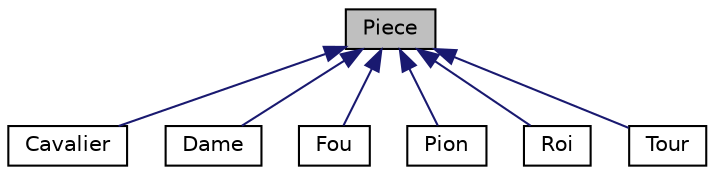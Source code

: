 digraph "Piece"
{
  edge [fontname="Helvetica",fontsize="10",labelfontname="Helvetica",labelfontsize="10"];
  node [fontname="Helvetica",fontsize="10",shape=record];
  Node0 [label="Piece",height=0.2,width=0.4,color="black", fillcolor="grey75", style="filled", fontcolor="black"];
  Node0 -> Node1 [dir="back",color="midnightblue",fontsize="10",style="solid",fontname="Helvetica"];
  Node1 [label="Cavalier",height=0.2,width=0.4,color="black", fillcolor="white", style="filled",URL="$classCavalier.html"];
  Node0 -> Node2 [dir="back",color="midnightblue",fontsize="10",style="solid",fontname="Helvetica"];
  Node2 [label="Dame",height=0.2,width=0.4,color="black", fillcolor="white", style="filled",URL="$classDame.html"];
  Node0 -> Node3 [dir="back",color="midnightblue",fontsize="10",style="solid",fontname="Helvetica"];
  Node3 [label="Fou",height=0.2,width=0.4,color="black", fillcolor="white", style="filled",URL="$classFou.html"];
  Node0 -> Node4 [dir="back",color="midnightblue",fontsize="10",style="solid",fontname="Helvetica"];
  Node4 [label="Pion",height=0.2,width=0.4,color="black", fillcolor="white", style="filled",URL="$classPion.html"];
  Node0 -> Node5 [dir="back",color="midnightblue",fontsize="10",style="solid",fontname="Helvetica"];
  Node5 [label="Roi",height=0.2,width=0.4,color="black", fillcolor="white", style="filled",URL="$classRoi.html"];
  Node0 -> Node6 [dir="back",color="midnightblue",fontsize="10",style="solid",fontname="Helvetica"];
  Node6 [label="Tour",height=0.2,width=0.4,color="black", fillcolor="white", style="filled",URL="$classTour.html"];
}
